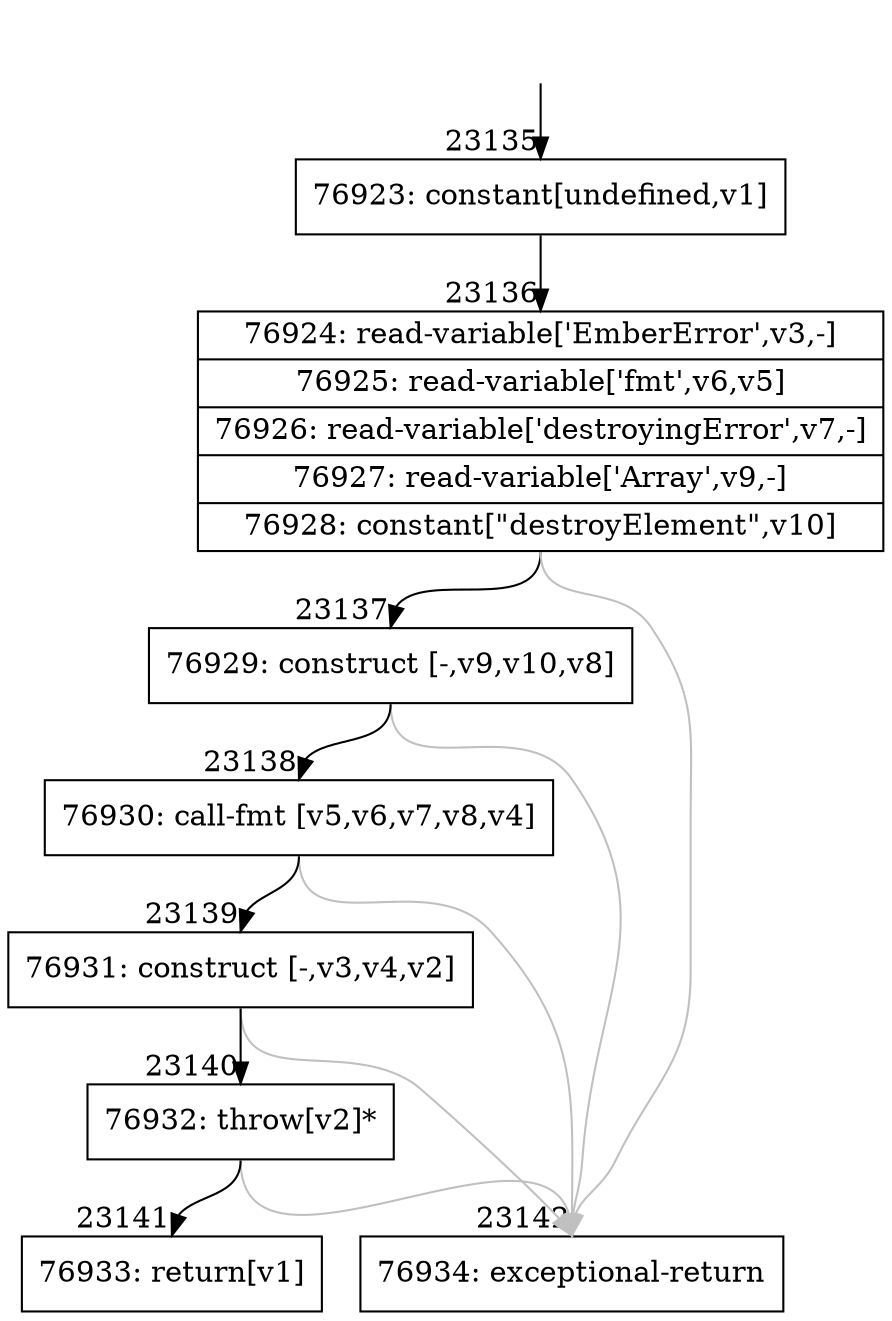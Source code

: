 digraph {
rankdir="TD"
BB_entry2017[shape=none,label=""];
BB_entry2017 -> BB23135 [tailport=s, headport=n, headlabel="    23135"]
BB23135 [shape=record label="{76923: constant[undefined,v1]}" ] 
BB23135 -> BB23136 [tailport=s, headport=n, headlabel="      23136"]
BB23136 [shape=record label="{76924: read-variable['EmberError',v3,-]|76925: read-variable['fmt',v6,v5]|76926: read-variable['destroyingError',v7,-]|76927: read-variable['Array',v9,-]|76928: constant[\"destroyElement\",v10]}" ] 
BB23136 -> BB23137 [tailport=s, headport=n, headlabel="      23137"]
BB23136 -> BB23142 [tailport=s, headport=n, color=gray, headlabel="      23142"]
BB23137 [shape=record label="{76929: construct [-,v9,v10,v8]}" ] 
BB23137 -> BB23138 [tailport=s, headport=n, headlabel="      23138"]
BB23137 -> BB23142 [tailport=s, headport=n, color=gray]
BB23138 [shape=record label="{76930: call-fmt [v5,v6,v7,v8,v4]}" ] 
BB23138 -> BB23139 [tailport=s, headport=n, headlabel="      23139"]
BB23138 -> BB23142 [tailport=s, headport=n, color=gray]
BB23139 [shape=record label="{76931: construct [-,v3,v4,v2]}" ] 
BB23139 -> BB23140 [tailport=s, headport=n, headlabel="      23140"]
BB23139 -> BB23142 [tailport=s, headport=n, color=gray]
BB23140 [shape=record label="{76932: throw[v2]*}" ] 
BB23140 -> BB23141 [tailport=s, headport=n, headlabel="      23141"]
BB23140 -> BB23142 [tailport=s, headport=n, color=gray]
BB23141 [shape=record label="{76933: return[v1]}" ] 
BB23142 [shape=record label="{76934: exceptional-return}" ] 
//#$~ 43218
}

